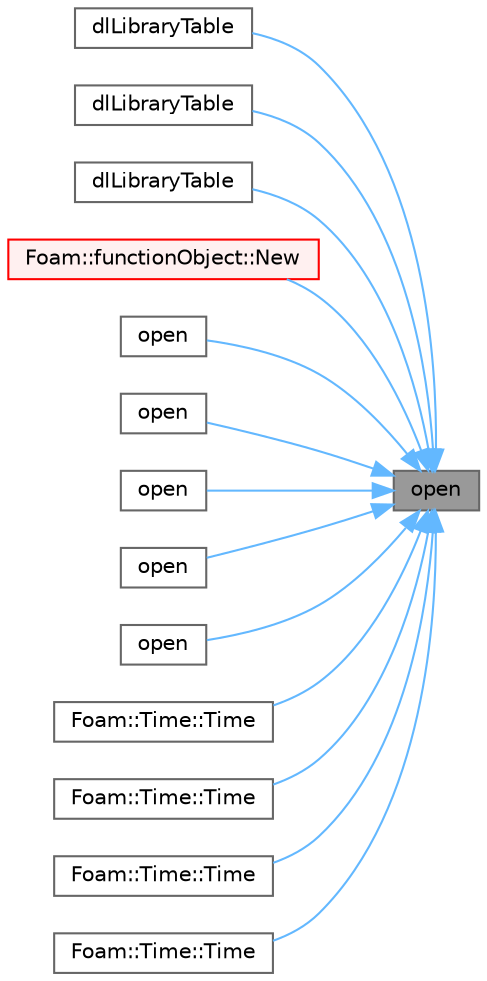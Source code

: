 digraph "open"
{
 // LATEX_PDF_SIZE
  bgcolor="transparent";
  edge [fontname=Helvetica,fontsize=10,labelfontname=Helvetica,labelfontsize=10];
  node [fontname=Helvetica,fontsize=10,shape=box,height=0.2,width=0.4];
  rankdir="RL";
  Node1 [id="Node000001",label="open",height=0.2,width=0.4,color="gray40", fillcolor="grey60", style="filled", fontcolor="black",tooltip=" "];
  Node1 -> Node2 [id="edge1_Node000001_Node000002",dir="back",color="steelblue1",style="solid",tooltip=" "];
  Node2 [id="Node000002",label="dlLibraryTable",height=0.2,width=0.4,color="grey40", fillcolor="white", style="filled",URL="$classFoam_1_1dlLibraryTable.html#a5a26113dcc3af1a2672cb2b0c0cc6c61",tooltip=" "];
  Node1 -> Node3 [id="edge2_Node000001_Node000003",dir="back",color="steelblue1",style="solid",tooltip=" "];
  Node3 [id="Node000003",label="dlLibraryTable",height=0.2,width=0.4,color="grey40", fillcolor="white", style="filled",URL="$classFoam_1_1dlLibraryTable.html#ac503bf8edd0ae925624c8bc1fb77909b",tooltip=" "];
  Node1 -> Node4 [id="edge3_Node000001_Node000004",dir="back",color="steelblue1",style="solid",tooltip=" "];
  Node4 [id="Node000004",label="dlLibraryTable",height=0.2,width=0.4,color="grey40", fillcolor="white", style="filled",URL="$classFoam_1_1dlLibraryTable.html#a5bbe5aa069973f14bb785d6ee0e158c6",tooltip=" "];
  Node1 -> Node5 [id="edge4_Node000001_Node000005",dir="back",color="steelblue1",style="solid",tooltip=" "];
  Node5 [id="Node000005",label="Foam::functionObject::New",height=0.2,width=0.4,color="red", fillcolor="#FFF0F0", style="filled",URL="$classFoam_1_1functionObject.html#ae882e9929e5dd22421047a7af5a24577",tooltip=" "];
  Node1 -> Node13 [id="edge5_Node000001_Node000013",dir="back",color="steelblue1",style="solid",tooltip=" "];
  Node13 [id="Node000013",label="open",height=0.2,width=0.4,color="grey40", fillcolor="white", style="filled",URL="$classFoam_1_1dlLibraryTable.html#aec428cb72e384b704ae1a95a28b68eb2",tooltip=" "];
  Node1 -> Node14 [id="edge6_Node000001_Node000014",dir="back",color="steelblue1",style="solid",tooltip=" "];
  Node14 [id="Node000014",label="open",height=0.2,width=0.4,color="grey40", fillcolor="white", style="filled",URL="$classFoam_1_1dlLibraryTable.html#a246ba117f3843685de8b8a0468c240b9",tooltip=" "];
  Node1 -> Node15 [id="edge7_Node000001_Node000015",dir="back",color="steelblue1",style="solid",tooltip=" "];
  Node15 [id="Node000015",label="open",height=0.2,width=0.4,color="grey40", fillcolor="white", style="filled",URL="$classFoam_1_1dlLibraryTable.html#a323de0bce7c74504a5f7f4b658bd6de4",tooltip=" "];
  Node1 -> Node16 [id="edge8_Node000001_Node000016",dir="back",color="steelblue1",style="solid",tooltip=" "];
  Node16 [id="Node000016",label="open",height=0.2,width=0.4,color="grey40", fillcolor="white", style="filled",URL="$classFoam_1_1dlLibraryTable.html#ad413be77a0d4acd3e3be124edda01513",tooltip=" "];
  Node1 -> Node17 [id="edge9_Node000001_Node000017",dir="back",color="steelblue1",style="solid",tooltip=" "];
  Node17 [id="Node000017",label="open",height=0.2,width=0.4,color="grey40", fillcolor="white", style="filled",URL="$classFoam_1_1dlLibraryTable.html#a2c922b0e8406649fc5ffca757fcfa49f",tooltip=" "];
  Node1 -> Node18 [id="edge10_Node000001_Node000018",dir="back",color="steelblue1",style="solid",tooltip=" "];
  Node18 [id="Node000018",label="Foam::Time::Time",height=0.2,width=0.4,color="grey40", fillcolor="white", style="filled",URL="$classFoam_1_1Time.html#ae169297f45cc325e7222d714df8d86f3",tooltip=" "];
  Node1 -> Node19 [id="edge11_Node000001_Node000019",dir="back",color="steelblue1",style="solid",tooltip=" "];
  Node19 [id="Node000019",label="Foam::Time::Time",height=0.2,width=0.4,color="grey40", fillcolor="white", style="filled",URL="$classFoam_1_1Time.html#a0c5686f22fe8a591962cb50dbe29dd4e",tooltip=" "];
  Node1 -> Node20 [id="edge12_Node000001_Node000020",dir="back",color="steelblue1",style="solid",tooltip=" "];
  Node20 [id="Node000020",label="Foam::Time::Time",height=0.2,width=0.4,color="grey40", fillcolor="white", style="filled",URL="$classFoam_1_1Time.html#a2b0b679e1e228162bcff68878b3b4ad5",tooltip=" "];
  Node1 -> Node21 [id="edge13_Node000001_Node000021",dir="back",color="steelblue1",style="solid",tooltip=" "];
  Node21 [id="Node000021",label="Foam::Time::Time",height=0.2,width=0.4,color="grey40", fillcolor="white", style="filled",URL="$classFoam_1_1Time.html#a44fb2ba4ceb00d9c19eca110cb79ea25",tooltip=" "];
}
